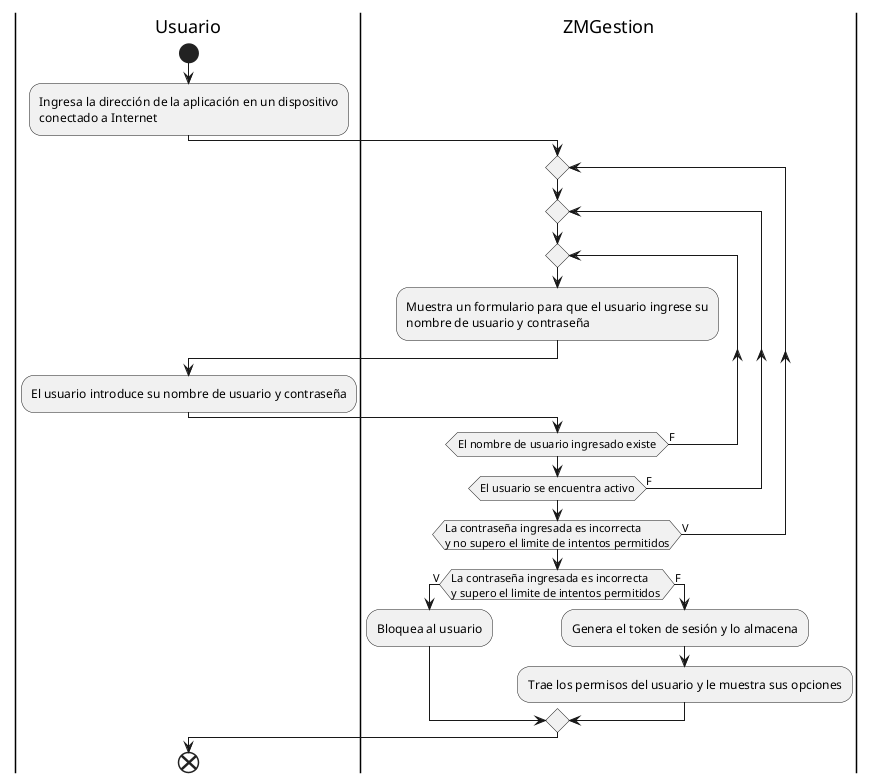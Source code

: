 @startuml iniciarSesion
|Usuario|
start
:Ingresa la dirección de la aplicación en un dispositivo
conectado a Internet;
|ZMGestion|
repeat
repeat
repeat
:Muestra un formulario para que el usuario ingrese su
nombre de usuario y contraseña;
|Usuario|
:El usuario introduce su nombre de usuario y contraseña;
|ZMGestion|
repeat while(El nombre de usuario ingresado existe) is (F)
repeat while(El usuario se encuentra activo) is (F)
repeat while(La contraseña ingresada es incorrecta 
y no supero el limite de intentos permitidos) is (V)
if(La contraseña ingresada es incorrecta 
y supero el limite de intentos permitidos ) then (V)
:Bloquea al usuario;
else (F)
:Genera el token de sesión y lo almacena;
:Trae los permisos del usuario y le muestra sus opciones;
endif
|Usuario|
end
@enduml